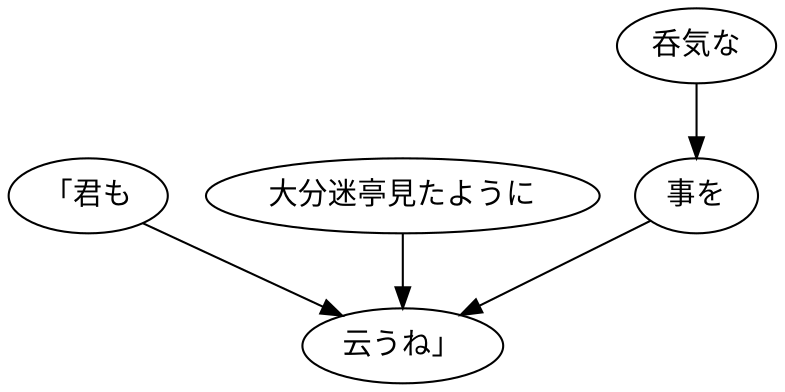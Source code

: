 digraph graph7568 {
	node0 [label="「君も"];
	node1 [label="大分迷亭見たように"];
	node2 [label="呑気な"];
	node3 [label="事を"];
	node4 [label="云うね」"];
	node0 -> node4;
	node1 -> node4;
	node2 -> node3;
	node3 -> node4;
}
